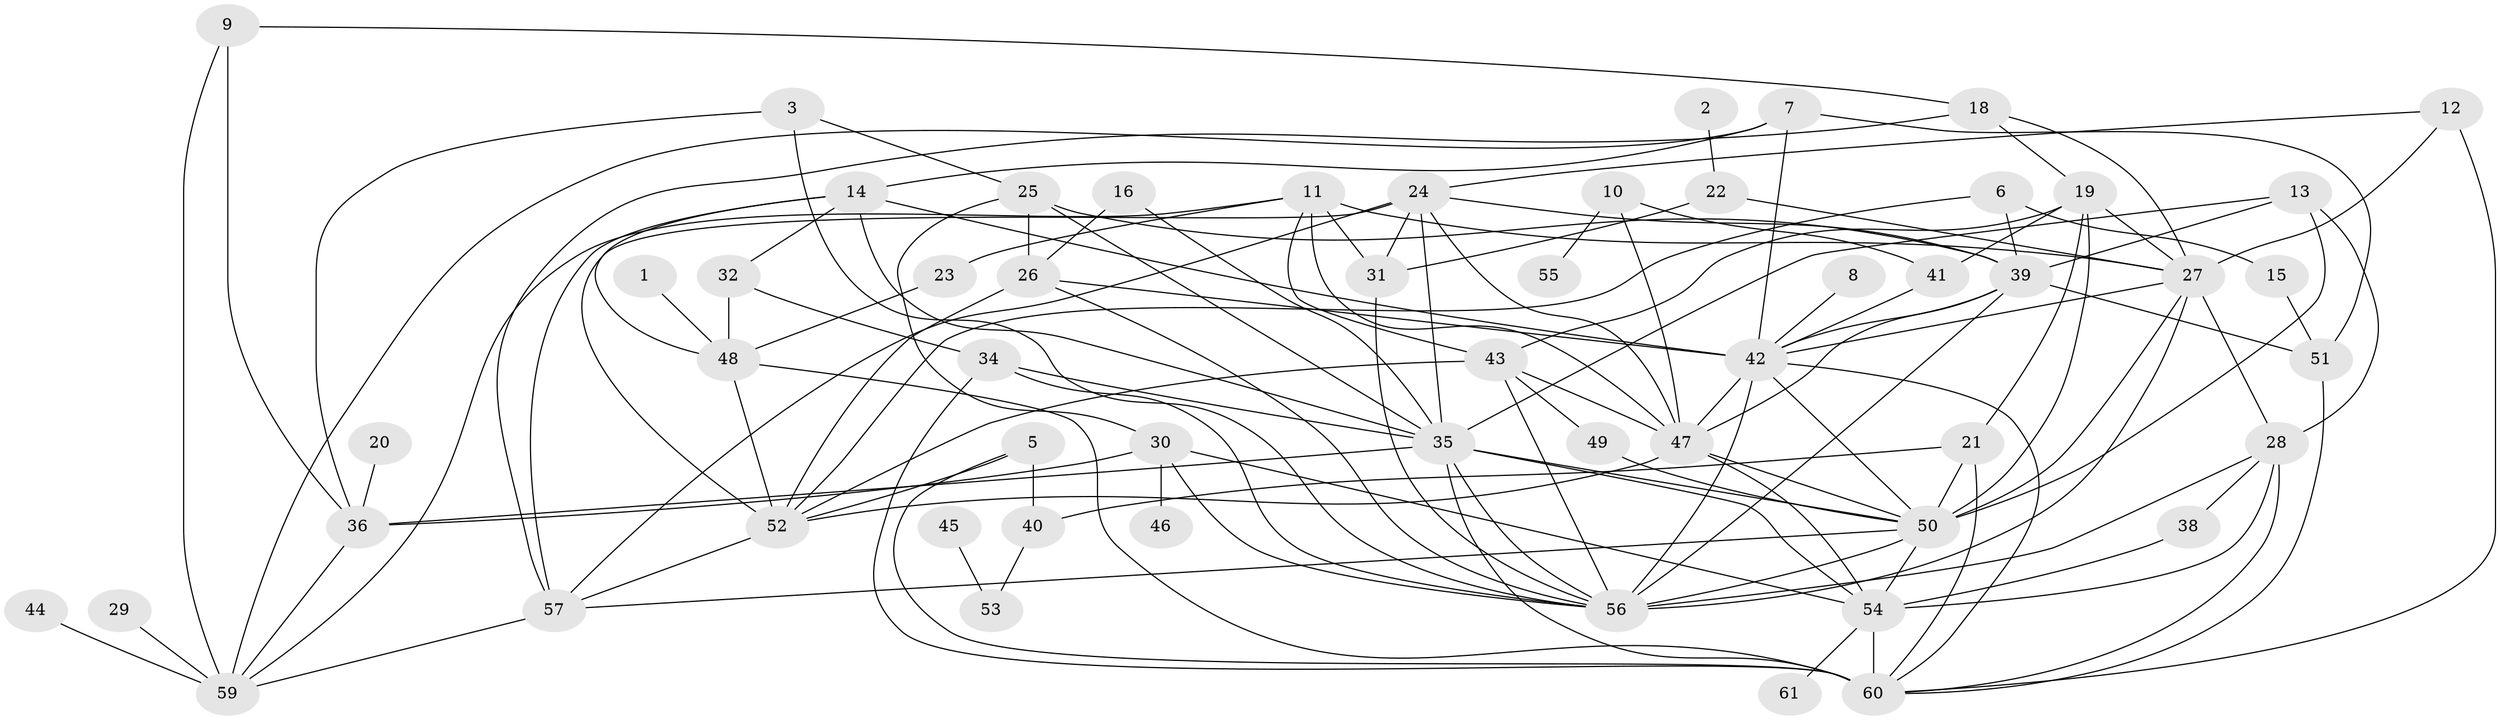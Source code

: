// original degree distribution, {3: 0.22950819672131148, 4: 0.14754098360655737, 2: 0.19672131147540983, 1: 0.14754098360655737, 7: 0.03278688524590164, 6: 0.07377049180327869, 5: 0.11475409836065574, 0: 0.03278688524590164, 8: 0.02459016393442623}
// Generated by graph-tools (version 1.1) at 2025/00/03/09/25 03:00:45]
// undirected, 56 vertices, 127 edges
graph export_dot {
graph [start="1"]
  node [color=gray90,style=filled];
  1;
  2;
  3;
  5;
  6;
  7;
  8;
  9;
  10;
  11;
  12;
  13;
  14;
  15;
  16;
  18;
  19;
  20;
  21;
  22;
  23;
  24;
  25;
  26;
  27;
  28;
  29;
  30;
  31;
  32;
  34;
  35;
  36;
  38;
  39;
  40;
  41;
  42;
  43;
  44;
  45;
  46;
  47;
  48;
  49;
  50;
  51;
  52;
  53;
  54;
  55;
  56;
  57;
  59;
  60;
  61;
  1 -- 48 [weight=1.0];
  2 -- 22 [weight=1.0];
  3 -- 25 [weight=1.0];
  3 -- 36 [weight=1.0];
  3 -- 56 [weight=1.0];
  5 -- 40 [weight=1.0];
  5 -- 52 [weight=1.0];
  5 -- 60 [weight=1.0];
  6 -- 15 [weight=1.0];
  6 -- 39 [weight=1.0];
  6 -- 52 [weight=1.0];
  7 -- 14 [weight=1.0];
  7 -- 42 [weight=1.0];
  7 -- 51 [weight=1.0];
  7 -- 59 [weight=1.0];
  8 -- 42 [weight=1.0];
  9 -- 18 [weight=1.0];
  9 -- 36 [weight=1.0];
  9 -- 59 [weight=1.0];
  10 -- 41 [weight=1.0];
  10 -- 47 [weight=1.0];
  10 -- 55 [weight=1.0];
  11 -- 23 [weight=1.0];
  11 -- 27 [weight=2.0];
  11 -- 31 [weight=1.0];
  11 -- 43 [weight=1.0];
  11 -- 47 [weight=1.0];
  11 -- 59 [weight=1.0];
  12 -- 24 [weight=1.0];
  12 -- 27 [weight=1.0];
  12 -- 60 [weight=1.0];
  13 -- 28 [weight=1.0];
  13 -- 35 [weight=1.0];
  13 -- 39 [weight=1.0];
  13 -- 50 [weight=1.0];
  14 -- 32 [weight=1.0];
  14 -- 35 [weight=1.0];
  14 -- 42 [weight=1.0];
  14 -- 48 [weight=1.0];
  14 -- 57 [weight=1.0];
  15 -- 51 [weight=1.0];
  16 -- 26 [weight=1.0];
  16 -- 35 [weight=1.0];
  18 -- 19 [weight=1.0];
  18 -- 27 [weight=1.0];
  18 -- 57 [weight=1.0];
  19 -- 21 [weight=1.0];
  19 -- 27 [weight=1.0];
  19 -- 41 [weight=1.0];
  19 -- 43 [weight=1.0];
  19 -- 50 [weight=1.0];
  20 -- 36 [weight=1.0];
  21 -- 40 [weight=1.0];
  21 -- 50 [weight=1.0];
  21 -- 60 [weight=1.0];
  22 -- 27 [weight=2.0];
  22 -- 31 [weight=1.0];
  23 -- 48 [weight=1.0];
  24 -- 31 [weight=1.0];
  24 -- 35 [weight=1.0];
  24 -- 39 [weight=1.0];
  24 -- 47 [weight=1.0];
  24 -- 52 [weight=2.0];
  24 -- 57 [weight=1.0];
  25 -- 26 [weight=1.0];
  25 -- 30 [weight=1.0];
  25 -- 35 [weight=1.0];
  25 -- 39 [weight=1.0];
  26 -- 42 [weight=1.0];
  26 -- 52 [weight=1.0];
  26 -- 56 [weight=1.0];
  27 -- 28 [weight=2.0];
  27 -- 42 [weight=1.0];
  27 -- 50 [weight=1.0];
  27 -- 56 [weight=2.0];
  28 -- 38 [weight=1.0];
  28 -- 54 [weight=2.0];
  28 -- 56 [weight=1.0];
  28 -- 60 [weight=1.0];
  29 -- 59 [weight=1.0];
  30 -- 36 [weight=1.0];
  30 -- 46 [weight=1.0];
  30 -- 54 [weight=1.0];
  30 -- 56 [weight=1.0];
  31 -- 56 [weight=1.0];
  32 -- 34 [weight=1.0];
  32 -- 48 [weight=1.0];
  34 -- 35 [weight=1.0];
  34 -- 56 [weight=1.0];
  34 -- 60 [weight=1.0];
  35 -- 36 [weight=1.0];
  35 -- 50 [weight=1.0];
  35 -- 54 [weight=2.0];
  35 -- 56 [weight=1.0];
  35 -- 60 [weight=2.0];
  36 -- 59 [weight=1.0];
  38 -- 54 [weight=1.0];
  39 -- 42 [weight=1.0];
  39 -- 47 [weight=1.0];
  39 -- 51 [weight=1.0];
  39 -- 56 [weight=2.0];
  40 -- 53 [weight=1.0];
  41 -- 42 [weight=1.0];
  42 -- 47 [weight=1.0];
  42 -- 50 [weight=1.0];
  42 -- 56 [weight=1.0];
  42 -- 60 [weight=1.0];
  43 -- 47 [weight=1.0];
  43 -- 49 [weight=1.0];
  43 -- 52 [weight=1.0];
  43 -- 56 [weight=1.0];
  44 -- 59 [weight=1.0];
  45 -- 53 [weight=1.0];
  47 -- 50 [weight=1.0];
  47 -- 52 [weight=1.0];
  47 -- 54 [weight=1.0];
  48 -- 52 [weight=1.0];
  48 -- 60 [weight=1.0];
  49 -- 50 [weight=1.0];
  50 -- 54 [weight=1.0];
  50 -- 56 [weight=1.0];
  50 -- 57 [weight=1.0];
  51 -- 60 [weight=1.0];
  52 -- 57 [weight=1.0];
  54 -- 60 [weight=2.0];
  54 -- 61 [weight=1.0];
  57 -- 59 [weight=1.0];
}

